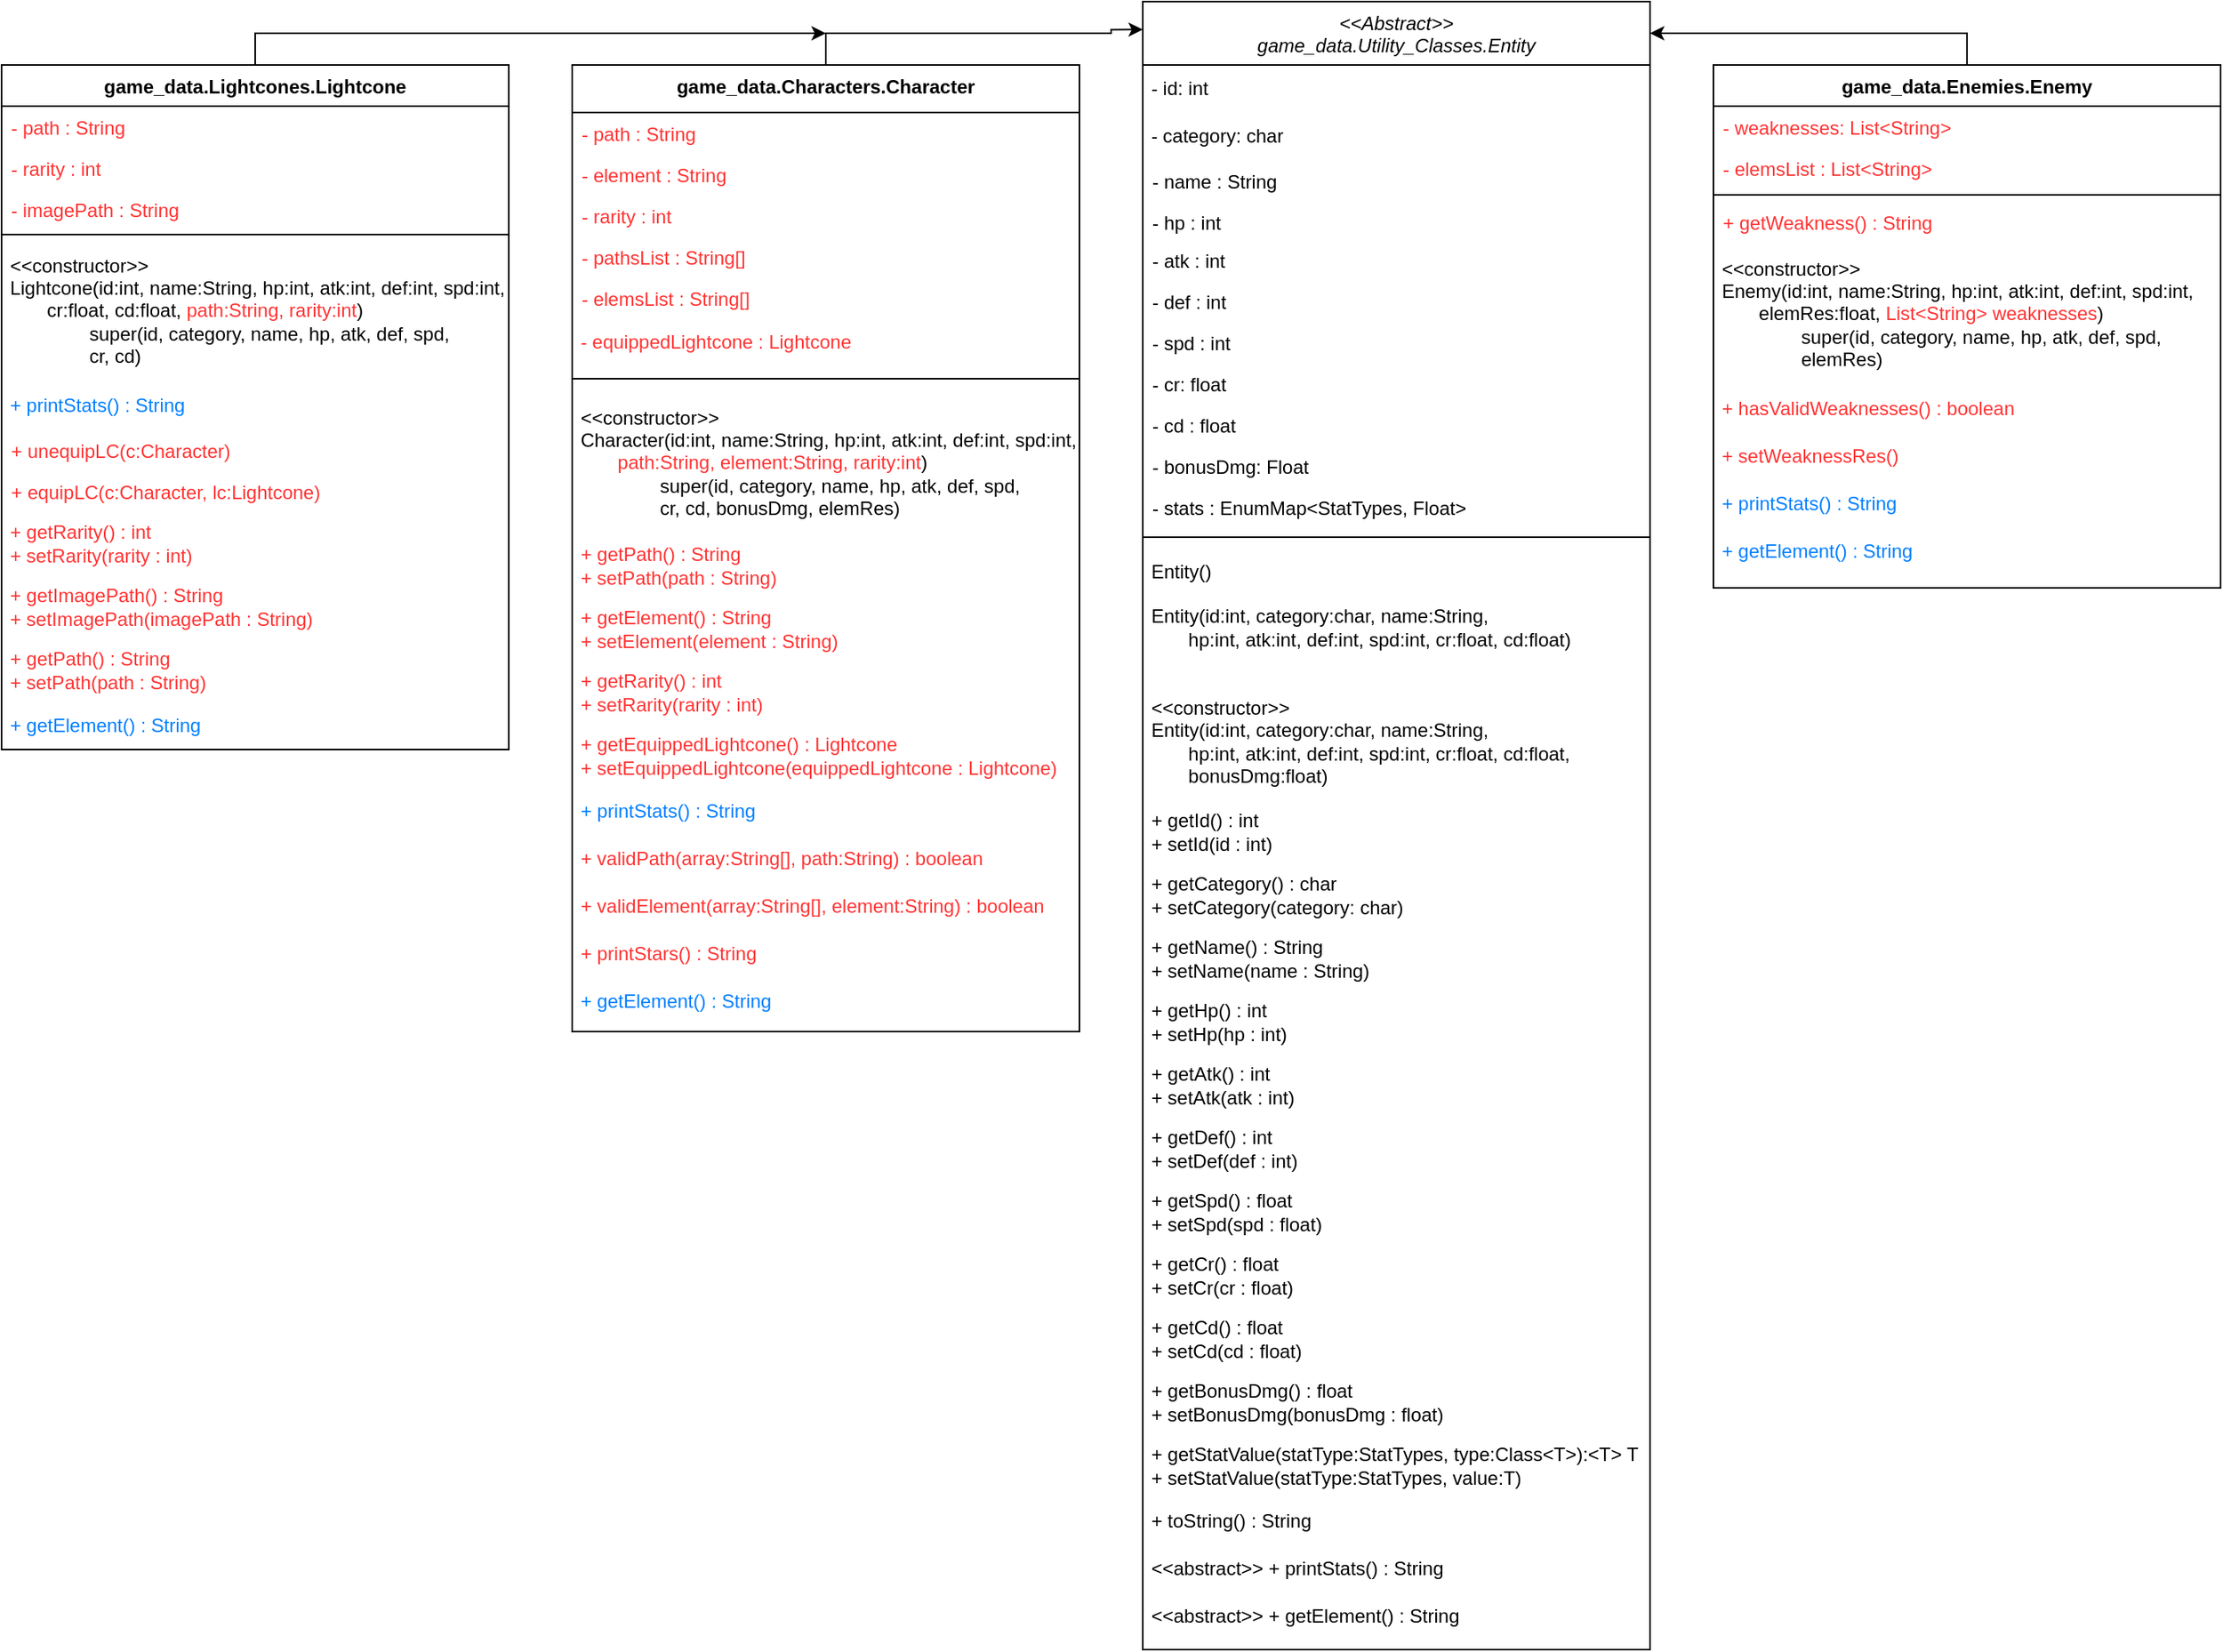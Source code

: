 <mxfile version="26.2.12">
  <diagram id="C5RBs43oDa-KdzZeNtuy" name="Page-1">
    <mxGraphModel dx="4577" dy="1458" grid="1" gridSize="10" guides="1" tooltips="1" connect="1" arrows="1" fold="1" page="1" pageScale="2" pageWidth="827" pageHeight="1169" math="0" shadow="0">
      <root>
        <mxCell id="WIyWlLk6GJQsqaUBKTNV-0" />
        <mxCell id="WIyWlLk6GJQsqaUBKTNV-1" parent="WIyWlLk6GJQsqaUBKTNV-0" />
        <mxCell id="zkfFHV4jXpPFQw0GAbJ--0" value="game_data.Characters.Character" style="swimlane;fontStyle=1;align=center;verticalAlign=top;childLayout=stackLayout;horizontal=1;startSize=30;horizontalStack=0;resizeParent=1;resizeLast=0;collapsible=1;marginBottom=0;rounded=0;shadow=0;strokeWidth=1;" parent="WIyWlLk6GJQsqaUBKTNV-1" vertex="1">
          <mxGeometry x="-400" y="60" width="320" height="610" as="geometry">
            <mxRectangle x="80" y="80" width="160" height="26" as="alternateBounds" />
          </mxGeometry>
        </mxCell>
        <mxCell id="zkfFHV4jXpPFQw0GAbJ--2" value="- path : String" style="text;align=left;verticalAlign=top;spacingLeft=4;spacingRight=4;overflow=hidden;rotatable=0;points=[[0,0.5],[1,0.5]];portConstraint=eastwest;rounded=0;shadow=0;html=0;fontColor=#FF3333;" parent="zkfFHV4jXpPFQw0GAbJ--0" vertex="1">
          <mxGeometry y="30" width="320" height="26" as="geometry" />
        </mxCell>
        <mxCell id="zkfFHV4jXpPFQw0GAbJ--3" value="- element : String" style="text;align=left;verticalAlign=top;spacingLeft=4;spacingRight=4;overflow=hidden;rotatable=0;points=[[0,0.5],[1,0.5]];portConstraint=eastwest;rounded=0;shadow=0;html=0;fontColor=#FF3333;" parent="zkfFHV4jXpPFQw0GAbJ--0" vertex="1">
          <mxGeometry y="56" width="320" height="26" as="geometry" />
        </mxCell>
        <mxCell id="rIrFQD8up49Q17pc6L1P-37" value="- rarity : int" style="text;align=left;verticalAlign=top;spacingLeft=4;spacingRight=4;overflow=hidden;rotatable=0;points=[[0,0.5],[1,0.5]];portConstraint=eastwest;rounded=0;shadow=0;html=0;fontColor=#FF3333;" parent="zkfFHV4jXpPFQw0GAbJ--0" vertex="1">
          <mxGeometry y="82" width="320" height="26" as="geometry" />
        </mxCell>
        <mxCell id="sSPfWGD0YcKaJ-HjcmAa-7" value="- pathsList : String[]" style="text;align=left;verticalAlign=top;spacingLeft=4;spacingRight=4;overflow=hidden;rotatable=0;points=[[0,0.5],[1,0.5]];portConstraint=eastwest;rounded=0;shadow=0;html=0;fontColor=#FF3333;" parent="zkfFHV4jXpPFQw0GAbJ--0" vertex="1">
          <mxGeometry y="108" width="320" height="26" as="geometry" />
        </mxCell>
        <mxCell id="sSPfWGD0YcKaJ-HjcmAa-8" value="- elemsList : String[]" style="text;align=left;verticalAlign=top;spacingLeft=4;spacingRight=4;overflow=hidden;rotatable=0;points=[[0,0.5],[1,0.5]];portConstraint=eastwest;rounded=0;shadow=0;html=0;fontColor=#FF3333;" parent="zkfFHV4jXpPFQw0GAbJ--0" vertex="1">
          <mxGeometry y="134" width="320" height="26" as="geometry" />
        </mxCell>
        <mxCell id="sSPfWGD0YcKaJ-HjcmAa-11" value="&amp;nbsp;- equippedLightcone : Lightcone" style="text;html=1;align=left;verticalAlign=middle;resizable=0;points=[];autosize=1;strokeColor=none;fillColor=none;fontColor=#FF3333;" parent="zkfFHV4jXpPFQw0GAbJ--0" vertex="1">
          <mxGeometry y="160" width="320" height="30" as="geometry" />
        </mxCell>
        <mxCell id="zkfFHV4jXpPFQw0GAbJ--4" value="" style="line;html=1;strokeWidth=1;align=left;verticalAlign=middle;spacingTop=-1;spacingLeft=3;spacingRight=3;rotatable=0;labelPosition=right;points=[];portConstraint=eastwest;" parent="zkfFHV4jXpPFQw0GAbJ--0" vertex="1">
          <mxGeometry y="190" width="320" height="16" as="geometry" />
        </mxCell>
        <mxCell id="sSPfWGD0YcKaJ-HjcmAa-6" value="&lt;div&gt;&lt;div style=&quot;--tw-scale-x: 1; --tw-scale-y: 1; --tw-pan-x: ; --tw-pan-y: ; --tw-pinch-zoom: ; --tw-scroll-snap-strictness: proximity; --tw-gradient-from-position: ; --tw-gradient-via-position: ; --tw-gradient-to-position: ; --tw-ordinal: ; --tw-slashed-zero: ; --tw-numeric-figure: ; --tw-numeric-spacing: ; --tw-numeric-fraction: ; --tw-ring-inset: ; --tw-ring-offset-width: 0px; --tw-ring-offset-color: light-dark(#fff, #000000); --tw-ring-color: rgb(59 130 246 / .5); --tw-ring-offset-shadow: 0 0 #0000; --tw-ring-shadow: 0 0 #0000; --tw-shadow: 0 0 #0000; --tw-shadow-colored: 0 0 #0000; --tw-blur: ; --tw-brightness: ; --tw-contrast: ; --tw-grayscale: ; --tw-hue-rotate: ; --tw-invert: ; --tw-saturate: ; --tw-sepia: ; --tw-drop-shadow: ; --tw-backdrop-blur: ; --tw-backdrop-brightness: ; --tw-backdrop-contrast: ; --tw-backdrop-grayscale: ; --tw-backdrop-hue-rotate: ; --tw-backdrop-invert: ; --tw-backdrop-opacity: ; --tw-backdrop-saturate: ; --tw-backdrop-sepia: ;&quot;&gt;&lt;span style=&quot;background-color: transparent; color: light-dark(rgb(0, 0, 0), rgb(255, 255, 255));&quot;&gt;&amp;nbsp;&amp;lt;&amp;lt;constructor&amp;gt;&amp;gt;&amp;nbsp;&lt;/span&gt;&lt;/div&gt;&lt;/div&gt;&lt;div&gt;&amp;nbsp;Character(id:int, name:String,&amp;nbsp;&lt;span style=&quot;background-color: transparent; color: light-dark(rgb(0, 0, 0), rgb(255, 255, 255));&quot;&gt;hp:int, atk:int,&amp;nbsp;&lt;/span&gt;&lt;span style=&quot;background-color: transparent; color: light-dark(rgb(0, 0, 0), rgb(255, 255, 255));&quot;&gt;def:int, spd:int,&lt;/span&gt;&lt;/div&gt;&lt;div&gt;&lt;span style=&quot;background-color: transparent;&quot;&gt;&lt;span style=&quot;color: light-dark(rgb(0, 0, 0), rgb(255, 255, 255)); white-space: pre;&quot;&gt;&#x9;&lt;/span&gt;&lt;font style=&quot;color: light-dark(rgb(255, 51, 51), rgb(255, 255, 255));&quot;&gt;path:String, element:String, rarity:int&lt;/font&gt;&lt;/span&gt;&lt;span style=&quot;background-color: transparent; color: light-dark(rgb(0, 0, 0), rgb(255, 255, 255));&quot;&gt;)&lt;/span&gt;&lt;/div&gt;&lt;div&gt;&lt;span style=&quot;background-color: transparent; color: light-dark(rgb(0, 0, 0), rgb(255, 255, 255));&quot;&gt;&lt;span style=&quot;white-space: pre;&quot;&gt;&#x9;&lt;/span&gt;&lt;span style=&quot;white-space: pre;&quot;&gt;&#x9;&lt;/span&gt;super(id, category, name, hp, atk, def, spd,&lt;br&gt;&lt;/span&gt;&lt;/div&gt;&lt;div&gt;&lt;span style=&quot;background-color: transparent; color: light-dark(rgb(0, 0, 0), rgb(255, 255, 255));&quot;&gt;&lt;span style=&quot;white-space: pre;&quot;&gt;&#x9;&lt;/span&gt;&lt;span style=&quot;white-space: pre;&quot;&gt;&#x9;&lt;/span&gt;cr, cd, bonusDmg, elemRes)&lt;br&gt;&lt;/span&gt;&lt;/div&gt;" style="text;html=1;align=left;verticalAlign=middle;resizable=0;points=[];autosize=1;strokeColor=none;fillColor=none;" parent="zkfFHV4jXpPFQw0GAbJ--0" vertex="1">
          <mxGeometry y="206" width="320" height="90" as="geometry" />
        </mxCell>
        <mxCell id="IKDEtiL__KocLzmM_LxS-23" value="&amp;nbsp;+ getPath() : String&lt;div&gt;&amp;nbsp;+ setPath(path : String)&amp;nbsp;&lt;/div&gt;" style="text;html=1;align=left;verticalAlign=middle;resizable=0;points=[];autosize=1;strokeColor=none;fillColor=none;fontColor=#FF3333;" parent="zkfFHV4jXpPFQw0GAbJ--0" vertex="1">
          <mxGeometry y="296" width="320" height="40" as="geometry" />
        </mxCell>
        <mxCell id="IKDEtiL__KocLzmM_LxS-3" value="&lt;div&gt;&amp;nbsp;+ getElement() : String&lt;/div&gt;&lt;div&gt;&amp;nbsp;+ setElement(element : String)&lt;/div&gt;" style="text;html=1;align=left;verticalAlign=middle;resizable=0;points=[];autosize=1;strokeColor=none;fillColor=none;fontColor=#FF3333;" parent="zkfFHV4jXpPFQw0GAbJ--0" vertex="1">
          <mxGeometry y="336" width="320" height="40" as="geometry" />
        </mxCell>
        <mxCell id="IKDEtiL__KocLzmM_LxS-4" value="&lt;div&gt;&amp;nbsp;+ getRarity() : int&lt;/div&gt;&lt;div style=&quot;&quot;&gt;&amp;nbsp;+ setRarity(rarity : int)&lt;/div&gt;" style="text;html=1;align=left;verticalAlign=middle;resizable=0;points=[];autosize=1;strokeColor=none;fillColor=none;fontColor=#FF3333;" parent="zkfFHV4jXpPFQw0GAbJ--0" vertex="1">
          <mxGeometry y="376" width="320" height="40" as="geometry" />
        </mxCell>
        <mxCell id="sSPfWGD0YcKaJ-HjcmAa-12" value="&amp;nbsp;+ getEquippedLightcone() : Lightcone&lt;div&gt;&amp;nbsp;+ setEquippedLightcone(equippedLightcone : Lightcone)&lt;/div&gt;" style="text;html=1;align=left;verticalAlign=middle;resizable=0;points=[];autosize=1;strokeColor=none;fillColor=none;fontColor=#FF3333;" parent="zkfFHV4jXpPFQw0GAbJ--0" vertex="1">
          <mxGeometry y="416" width="320" height="40" as="geometry" />
        </mxCell>
        <mxCell id="IKDEtiL__KocLzmM_LxS-50" value="&amp;nbsp;+ printStats() : String" style="text;html=1;align=left;verticalAlign=middle;resizable=0;points=[];autosize=1;strokeColor=none;fillColor=none;fontColor=#007FFF;" parent="zkfFHV4jXpPFQw0GAbJ--0" vertex="1">
          <mxGeometry y="456" width="320" height="30" as="geometry" />
        </mxCell>
        <mxCell id="sSPfWGD0YcKaJ-HjcmAa-9" value="&amp;nbsp;+ validPath(array:String[], path:String) : boolean" style="text;html=1;align=left;verticalAlign=middle;resizable=0;points=[];autosize=1;strokeColor=none;fillColor=none;fontColor=#FF3333;" parent="zkfFHV4jXpPFQw0GAbJ--0" vertex="1">
          <mxGeometry y="486" width="320" height="30" as="geometry" />
        </mxCell>
        <mxCell id="sSPfWGD0YcKaJ-HjcmAa-10" value="&amp;nbsp;+ validElement(array:String[], element:String) : boolean" style="text;html=1;align=left;verticalAlign=middle;resizable=0;points=[];autosize=1;strokeColor=none;fillColor=none;fontColor=#FF3333;" parent="zkfFHV4jXpPFQw0GAbJ--0" vertex="1">
          <mxGeometry y="516" width="320" height="30" as="geometry" />
        </mxCell>
        <mxCell id="pjqJLOwYywJV5xiG95e8-0" value="&lt;font style=&quot;color: light-dark(rgb(255, 51, 51), rgb(255, 255, 255));&quot;&gt;&amp;nbsp;+ printStars() : String&lt;/font&gt;" style="text;html=1;align=left;verticalAlign=middle;resizable=0;points=[];autosize=1;strokeColor=none;fillColor=none;fontColor=#007FFF;" parent="zkfFHV4jXpPFQw0GAbJ--0" vertex="1">
          <mxGeometry y="546" width="320" height="30" as="geometry" />
        </mxCell>
        <mxCell id="NEaHpkUglJdjbiUK2HC1-6" value="&amp;nbsp;+ getElement() : String" style="text;html=1;align=left;verticalAlign=middle;resizable=0;points=[];autosize=1;strokeColor=none;fillColor=none;fontColor=#007FFF;" vertex="1" parent="zkfFHV4jXpPFQw0GAbJ--0">
          <mxGeometry y="576" width="320" height="30" as="geometry" />
        </mxCell>
        <mxCell id="zkfFHV4jXpPFQw0GAbJ--17" value="&lt;&lt;Abstract&gt;&gt;&#xa;game_data.Utility_Classes.Entity" style="swimlane;fontStyle=2;align=center;verticalAlign=top;childLayout=stackLayout;horizontal=1;startSize=40;horizontalStack=0;resizeParent=1;resizeLast=0;collapsible=1;marginBottom=0;rounded=0;shadow=0;strokeWidth=1;fillColor=#FFFFFF;" parent="WIyWlLk6GJQsqaUBKTNV-1" vertex="1">
          <mxGeometry x="-40" y="20" width="320" height="1040" as="geometry">
            <mxRectangle x="-40" y="20" width="160" height="26" as="alternateBounds" />
          </mxGeometry>
        </mxCell>
        <mxCell id="r2yA_JhovFoHZwyBCx5l-0" value="&amp;nbsp;- id: int" style="text;html=1;align=left;verticalAlign=middle;resizable=0;points=[];autosize=1;strokeColor=none;fillColor=none;" parent="zkfFHV4jXpPFQw0GAbJ--17" vertex="1">
          <mxGeometry y="40" width="320" height="30" as="geometry" />
        </mxCell>
        <mxCell id="sSPfWGD0YcKaJ-HjcmAa-0" value="&amp;nbsp;- category: char" style="text;html=1;align=left;verticalAlign=middle;resizable=0;points=[];autosize=1;strokeColor=none;fillColor=none;" parent="zkfFHV4jXpPFQw0GAbJ--17" vertex="1">
          <mxGeometry y="70" width="320" height="30" as="geometry" />
        </mxCell>
        <mxCell id="zkfFHV4jXpPFQw0GAbJ--19" value="- name : String" style="text;align=left;verticalAlign=top;spacingLeft=4;spacingRight=4;overflow=hidden;rotatable=0;points=[[0,0.5],[1,0.5]];portConstraint=eastwest;rounded=0;shadow=0;html=0;" parent="zkfFHV4jXpPFQw0GAbJ--17" vertex="1">
          <mxGeometry y="100" width="320" height="26" as="geometry" />
        </mxCell>
        <mxCell id="rIrFQD8up49Q17pc6L1P-38" value="- hp : int" style="text;align=left;verticalAlign=top;spacingLeft=4;spacingRight=4;overflow=hidden;rotatable=0;points=[[0,0.5],[1,0.5]];portConstraint=eastwest;rounded=0;shadow=0;html=0;" parent="zkfFHV4jXpPFQw0GAbJ--17" vertex="1">
          <mxGeometry y="126" width="320" height="24" as="geometry" />
        </mxCell>
        <mxCell id="rIrFQD8up49Q17pc6L1P-39" value="- atk : int" style="text;align=left;verticalAlign=top;spacingLeft=4;spacingRight=4;overflow=hidden;rotatable=0;points=[[0,0.5],[1,0.5]];portConstraint=eastwest;rounded=0;shadow=0;html=0;" parent="zkfFHV4jXpPFQw0GAbJ--17" vertex="1">
          <mxGeometry y="150" width="320" height="26" as="geometry" />
        </mxCell>
        <mxCell id="rIrFQD8up49Q17pc6L1P-40" value="- def : int" style="text;align=left;verticalAlign=top;spacingLeft=4;spacingRight=4;overflow=hidden;rotatable=0;points=[[0,0.5],[1,0.5]];portConstraint=eastwest;rounded=0;shadow=0;html=0;" parent="zkfFHV4jXpPFQw0GAbJ--17" vertex="1">
          <mxGeometry y="176" width="320" height="26" as="geometry" />
        </mxCell>
        <mxCell id="rIrFQD8up49Q17pc6L1P-41" value="- spd : int" style="text;align=left;verticalAlign=top;spacingLeft=4;spacingRight=4;overflow=hidden;rotatable=0;points=[[0,0.5],[1,0.5]];portConstraint=eastwest;rounded=0;shadow=0;html=0;" parent="zkfFHV4jXpPFQw0GAbJ--17" vertex="1">
          <mxGeometry y="202" width="320" height="26" as="geometry" />
        </mxCell>
        <mxCell id="rIrFQD8up49Q17pc6L1P-42" value="- cr: float" style="text;align=left;verticalAlign=top;spacingLeft=4;spacingRight=4;overflow=hidden;rotatable=0;points=[[0,0.5],[1,0.5]];portConstraint=eastwest;rounded=0;shadow=0;html=0;" parent="zkfFHV4jXpPFQw0GAbJ--17" vertex="1">
          <mxGeometry y="228" width="320" height="26" as="geometry" />
        </mxCell>
        <mxCell id="rIrFQD8up49Q17pc6L1P-43" value="- cd : float" style="text;align=left;verticalAlign=top;spacingLeft=4;spacingRight=4;overflow=hidden;rotatable=0;points=[[0,0.5],[1,0.5]];portConstraint=eastwest;rounded=0;shadow=0;html=0;" parent="zkfFHV4jXpPFQw0GAbJ--17" vertex="1">
          <mxGeometry y="254" width="320" height="26" as="geometry" />
        </mxCell>
        <mxCell id="rIrFQD8up49Q17pc6L1P-45" value="- bonusDmg: Float" style="text;align=left;verticalAlign=top;spacingLeft=4;spacingRight=4;overflow=hidden;rotatable=0;points=[[0,0.5],[1,0.5]];portConstraint=eastwest;rounded=0;shadow=0;html=0;" parent="zkfFHV4jXpPFQw0GAbJ--17" vertex="1">
          <mxGeometry y="280" width="320" height="26" as="geometry" />
        </mxCell>
        <mxCell id="sSPfWGD0YcKaJ-HjcmAa-32" value="- stats : EnumMap&lt;StatTypes, Float&gt;" style="text;align=left;verticalAlign=top;spacingLeft=4;spacingRight=4;overflow=hidden;rotatable=0;points=[[0,0.5],[1,0.5]];portConstraint=eastwest;rounded=0;shadow=0;html=0;" parent="zkfFHV4jXpPFQw0GAbJ--17" vertex="1">
          <mxGeometry y="306" width="320" height="26" as="geometry" />
        </mxCell>
        <mxCell id="zkfFHV4jXpPFQw0GAbJ--23" value="" style="line;html=1;strokeWidth=1;align=left;verticalAlign=middle;spacingTop=-1;spacingLeft=3;spacingRight=3;rotatable=0;labelPosition=right;points=[];portConstraint=eastwest;" parent="zkfFHV4jXpPFQw0GAbJ--17" vertex="1">
          <mxGeometry y="332" width="320" height="12" as="geometry" />
        </mxCell>
        <mxCell id="IKDEtiL__KocLzmM_LxS-52" value="&lt;div&gt;&lt;div style=&quot;--tw-scale-x: 1; --tw-scale-y: 1; --tw-pan-x: ; --tw-pan-y: ; --tw-pinch-zoom: ; --tw-scroll-snap-strictness: proximity; --tw-gradient-from-position: ; --tw-gradient-via-position: ; --tw-gradient-to-position: ; --tw-ordinal: ; --tw-slashed-zero: ; --tw-numeric-figure: ; --tw-numeric-spacing: ; --tw-numeric-fraction: ; --tw-ring-inset: ; --tw-ring-offset-width: 0px; --tw-ring-offset-color: light-dark(#fff, #000000); --tw-ring-color: rgb(59 130 246 / .5); --tw-ring-offset-shadow: 0 0 #0000; --tw-ring-shadow: 0 0 #0000; --tw-shadow: 0 0 #0000; --tw-shadow-colored: 0 0 #0000; --tw-blur: ; --tw-brightness: ; --tw-contrast: ; --tw-grayscale: ; --tw-hue-rotate: ; --tw-invert: ; --tw-saturate: ; --tw-sepia: ; --tw-drop-shadow: ; --tw-backdrop-blur: ; --tw-backdrop-brightness: ; --tw-backdrop-contrast: ; --tw-backdrop-grayscale: ; --tw-backdrop-hue-rotate: ; --tw-backdrop-invert: ; --tw-backdrop-opacity: ; --tw-backdrop-saturate: ; --tw-backdrop-sepia: ;&quot;&gt;&amp;nbsp;Entity()&lt;/div&gt;&lt;div style=&quot;--tw-scale-x: 1; --tw-scale-y: 1; --tw-pan-x: ; --tw-pan-y: ; --tw-pinch-zoom: ; --tw-scroll-snap-strictness: proximity; --tw-gradient-from-position: ; --tw-gradient-via-position: ; --tw-gradient-to-position: ; --tw-ordinal: ; --tw-slashed-zero: ; --tw-numeric-figure: ; --tw-numeric-spacing: ; --tw-numeric-fraction: ; --tw-ring-inset: ; --tw-ring-offset-width: 0px; --tw-ring-offset-color: light-dark(#fff, #000000); --tw-ring-color: rgb(59 130 246 / .5); --tw-ring-offset-shadow: 0 0 #0000; --tw-ring-shadow: 0 0 #0000; --tw-shadow: 0 0 #0000; --tw-shadow-colored: 0 0 #0000; --tw-blur: ; --tw-brightness: ; --tw-contrast: ; --tw-grayscale: ; --tw-hue-rotate: ; --tw-invert: ; --tw-saturate: ; --tw-sepia: ; --tw-drop-shadow: ; --tw-backdrop-blur: ; --tw-backdrop-brightness: ; --tw-backdrop-contrast: ; --tw-backdrop-grayscale: ; --tw-backdrop-hue-rotate: ; --tw-backdrop-invert: ; --tw-backdrop-opacity: ; --tw-backdrop-saturate: ; --tw-backdrop-sepia: ;&quot;&gt;&lt;br&gt;&lt;/div&gt;&lt;div style=&quot;--tw-scale-x: 1; --tw-scale-y: 1; --tw-pan-x: ; --tw-pan-y: ; --tw-pinch-zoom: ; --tw-scroll-snap-strictness: proximity; --tw-gradient-from-position: ; --tw-gradient-via-position: ; --tw-gradient-to-position: ; --tw-ordinal: ; --tw-slashed-zero: ; --tw-numeric-figure: ; --tw-numeric-spacing: ; --tw-numeric-fraction: ; --tw-ring-inset: ; --tw-ring-offset-width: 0px; --tw-ring-offset-color: light-dark(#fff, #000000); --tw-ring-color: rgb(59 130 246 / .5); --tw-ring-offset-shadow: 0 0 #0000; --tw-ring-shadow: 0 0 #0000; --tw-shadow: 0 0 #0000; --tw-shadow-colored: 0 0 #0000; --tw-blur: ; --tw-brightness: ; --tw-contrast: ; --tw-grayscale: ; --tw-hue-rotate: ; --tw-invert: ; --tw-saturate: ; --tw-sepia: ; --tw-drop-shadow: ; --tw-backdrop-blur: ; --tw-backdrop-brightness: ; --tw-backdrop-contrast: ; --tw-backdrop-grayscale: ; --tw-backdrop-hue-rotate: ; --tw-backdrop-invert: ; --tw-backdrop-opacity: ; --tw-backdrop-saturate: ; --tw-backdrop-sepia: ;&quot;&gt;&amp;nbsp;Entity(id:int, category:char, name:String,&lt;/div&gt;&lt;div style=&quot;--tw-scale-x: 1; --tw-scale-y: 1; --tw-pan-x: ; --tw-pan-y: ; --tw-pinch-zoom: ; --tw-scroll-snap-strictness: proximity; --tw-gradient-from-position: ; --tw-gradient-via-position: ; --tw-gradient-to-position: ; --tw-ordinal: ; --tw-slashed-zero: ; --tw-numeric-figure: ; --tw-numeric-spacing: ; --tw-numeric-fraction: ; --tw-ring-inset: ; --tw-ring-offset-width: 0px; --tw-ring-offset-color: light-dark(#fff, #000000); --tw-ring-color: rgb(59 130 246 / .5); --tw-ring-offset-shadow: 0 0 #0000; --tw-ring-shadow: 0 0 #0000; --tw-shadow: 0 0 #0000; --tw-shadow-colored: 0 0 #0000; --tw-blur: ; --tw-brightness: ; --tw-contrast: ; --tw-grayscale: ; --tw-hue-rotate: ; --tw-invert: ; --tw-saturate: ; --tw-sepia: ; --tw-drop-shadow: ; --tw-backdrop-blur: ; --tw-backdrop-brightness: ; --tw-backdrop-contrast: ; --tw-backdrop-grayscale: ; --tw-backdrop-hue-rotate: ; --tw-backdrop-invert: ; --tw-backdrop-opacity: ; --tw-backdrop-saturate: ; --tw-backdrop-sepia: ;&quot;&gt;&lt;span style=&quot;background-color: transparent; color: light-dark(rgb(0, 0, 0), rgb(255, 255, 255)); --tw-scale-x: 1; --tw-scale-y: 1; --tw-pan-x: ; --tw-pan-y: ; --tw-pinch-zoom: ; --tw-scroll-snap-strictness: proximity; --tw-gradient-from-position: ; --tw-gradient-via-position: ; --tw-gradient-to-position: ; --tw-ordinal: ; --tw-slashed-zero: ; --tw-numeric-figure: ; --tw-numeric-spacing: ; --tw-numeric-fraction: ; --tw-ring-inset: ; --tw-ring-offset-width: 0px; --tw-ring-offset-color: light-dark(#fff, #000000); --tw-ring-color: rgb(59 130 246 / .5); --tw-ring-offset-shadow: 0 0 #0000; --tw-ring-shadow: 0 0 #0000; --tw-shadow: 0 0 #0000; --tw-shadow-colored: 0 0 #0000; --tw-blur: ; --tw-brightness: ; --tw-contrast: ; --tw-grayscale: ; --tw-hue-rotate: ; --tw-invert: ; --tw-saturate: ; --tw-sepia: ; --tw-drop-shadow: ; --tw-backdrop-blur: ; --tw-backdrop-brightness: ; --tw-backdrop-contrast: ; --tw-backdrop-grayscale: ; --tw-backdrop-hue-rotate: ; --tw-backdrop-invert: ; --tw-backdrop-opacity: ; --tw-backdrop-saturate: ; --tw-backdrop-sepia: ;&quot;&gt;&lt;span style=&quot;white-space: pre;&quot;&gt;&#x9;&lt;/span&gt;hp:int, atk:int,&amp;nbsp;&lt;/span&gt;&lt;span style=&quot;background-color: transparent; color: light-dark(rgb(0, 0, 0), rgb(255, 255, 255)); --tw-scale-x: 1; --tw-scale-y: 1; --tw-pan-x: ; --tw-pan-y: ; --tw-pinch-zoom: ; --tw-scroll-snap-strictness: proximity; --tw-gradient-from-position: ; --tw-gradient-via-position: ; --tw-gradient-to-position: ; --tw-ordinal: ; --tw-slashed-zero: ; --tw-numeric-figure: ; --tw-numeric-spacing: ; --tw-numeric-fraction: ; --tw-ring-inset: ; --tw-ring-offset-width: 0px; --tw-ring-offset-color: light-dark(#fff, #000000); --tw-ring-color: rgb(59 130 246 / .5); --tw-ring-offset-shadow: 0 0 #0000; --tw-ring-shadow: 0 0 #0000; --tw-shadow: 0 0 #0000; --tw-shadow-colored: 0 0 #0000; --tw-blur: ; --tw-brightness: ; --tw-contrast: ; --tw-grayscale: ; --tw-hue-rotate: ; --tw-invert: ; --tw-saturate: ; --tw-sepia: ; --tw-drop-shadow: ; --tw-backdrop-blur: ; --tw-backdrop-brightness: ; --tw-backdrop-contrast: ; --tw-backdrop-grayscale: ; --tw-backdrop-hue-rotate: ; --tw-backdrop-invert: ; --tw-backdrop-opacity: ; --tw-backdrop-saturate: ; --tw-backdrop-sepia: ;&quot;&gt;def:int, spd:int, cr:float, cd:float&lt;/span&gt;&lt;span style=&quot;background-color: transparent; color: light-dark(rgb(0, 0, 0), rgb(255, 255, 255));&quot;&gt;)&lt;/span&gt;&lt;/div&gt;&lt;div style=&quot;--tw-scale-x: 1; --tw-scale-y: 1; --tw-pan-x: ; --tw-pan-y: ; --tw-pinch-zoom: ; --tw-scroll-snap-strictness: proximity; --tw-gradient-from-position: ; --tw-gradient-via-position: ; --tw-gradient-to-position: ; --tw-ordinal: ; --tw-slashed-zero: ; --tw-numeric-figure: ; --tw-numeric-spacing: ; --tw-numeric-fraction: ; --tw-ring-inset: ; --tw-ring-offset-width: 0px; --tw-ring-offset-color: light-dark(#fff, #000000); --tw-ring-color: rgb(59 130 246 / .5); --tw-ring-offset-shadow: 0 0 #0000; --tw-ring-shadow: 0 0 #0000; --tw-shadow: 0 0 #0000; --tw-shadow-colored: 0 0 #0000; --tw-blur: ; --tw-brightness: ; --tw-contrast: ; --tw-grayscale: ; --tw-hue-rotate: ; --tw-invert: ; --tw-saturate: ; --tw-sepia: ; --tw-drop-shadow: ; --tw-backdrop-blur: ; --tw-backdrop-brightness: ; --tw-backdrop-contrast: ; --tw-backdrop-grayscale: ; --tw-backdrop-hue-rotate: ; --tw-backdrop-invert: ; --tw-backdrop-opacity: ; --tw-backdrop-saturate: ; --tw-backdrop-sepia: ;&quot;&gt;&lt;br&gt;&lt;/div&gt;&lt;div style=&quot;--tw-scale-x: 1; --tw-scale-y: 1; --tw-pan-x: ; --tw-pan-y: ; --tw-pinch-zoom: ; --tw-scroll-snap-strictness: proximity; --tw-gradient-from-position: ; --tw-gradient-via-position: ; --tw-gradient-to-position: ; --tw-ordinal: ; --tw-slashed-zero: ; --tw-numeric-figure: ; --tw-numeric-spacing: ; --tw-numeric-fraction: ; --tw-ring-inset: ; --tw-ring-offset-width: 0px; --tw-ring-offset-color: light-dark(#fff, #000000); --tw-ring-color: rgb(59 130 246 / .5); --tw-ring-offset-shadow: 0 0 #0000; --tw-ring-shadow: 0 0 #0000; --tw-shadow: 0 0 #0000; --tw-shadow-colored: 0 0 #0000; --tw-blur: ; --tw-brightness: ; --tw-contrast: ; --tw-grayscale: ; --tw-hue-rotate: ; --tw-invert: ; --tw-saturate: ; --tw-sepia: ; --tw-drop-shadow: ; --tw-backdrop-blur: ; --tw-backdrop-brightness: ; --tw-backdrop-contrast: ; --tw-backdrop-grayscale: ; --tw-backdrop-hue-rotate: ; --tw-backdrop-invert: ; --tw-backdrop-opacity: ; --tw-backdrop-saturate: ; --tw-backdrop-sepia: ;&quot;&gt;&lt;br&gt;&lt;/div&gt;&lt;/div&gt;&lt;div style=&quot;--tw-scale-x: 1; --tw-scale-y: 1; --tw-pan-x: ; --tw-pan-y: ; --tw-pinch-zoom: ; --tw-scroll-snap-strictness: proximity; --tw-gradient-from-position: ; --tw-gradient-via-position: ; --tw-gradient-to-position: ; --tw-ordinal: ; --tw-slashed-zero: ; --tw-numeric-figure: ; --tw-numeric-spacing: ; --tw-numeric-fraction: ; --tw-ring-inset: ; --tw-ring-offset-width: 0px; --tw-ring-offset-color: light-dark(#fff, #000000); --tw-ring-color: rgb(59 130 246 / .5); --tw-ring-offset-shadow: 0 0 #0000; --tw-ring-shadow: 0 0 #0000; --tw-shadow: 0 0 #0000; --tw-shadow-colored: 0 0 #0000; --tw-blur: ; --tw-brightness: ; --tw-contrast: ; --tw-grayscale: ; --tw-hue-rotate: ; --tw-invert: ; --tw-saturate: ; --tw-sepia: ; --tw-drop-shadow: ; --tw-backdrop-blur: ; --tw-backdrop-brightness: ; --tw-backdrop-contrast: ; --tw-backdrop-grayscale: ; --tw-backdrop-hue-rotate: ; --tw-backdrop-invert: ; --tw-backdrop-opacity: ; --tw-backdrop-saturate: ; --tw-backdrop-sepia: ;&quot;&gt;&lt;span style=&quot;--tw-scale-x: 1; --tw-scale-y: 1; --tw-pan-x: ; --tw-pan-y: ; --tw-pinch-zoom: ; --tw-scroll-snap-strictness: proximity; --tw-gradient-from-position: ; --tw-gradient-via-position: ; --tw-gradient-to-position: ; --tw-ordinal: ; --tw-slashed-zero: ; --tw-numeric-figure: ; --tw-numeric-spacing: ; --tw-numeric-fraction: ; --tw-ring-inset: ; --tw-ring-offset-width: 0px; --tw-ring-offset-color: light-dark(#fff, #000000); --tw-ring-color: rgb(59 130 246 / .5); --tw-ring-offset-shadow: 0 0 #0000; --tw-ring-shadow: 0 0 #0000; --tw-shadow: 0 0 #0000; --tw-shadow-colored: 0 0 #0000; --tw-blur: ; --tw-brightness: ; --tw-contrast: ; --tw-grayscale: ; --tw-hue-rotate: ; --tw-invert: ; --tw-saturate: ; --tw-sepia: ; --tw-drop-shadow: ; --tw-backdrop-blur: ; --tw-backdrop-brightness: ; --tw-backdrop-contrast: ; --tw-backdrop-grayscale: ; --tw-backdrop-hue-rotate: ; --tw-backdrop-invert: ; --tw-backdrop-opacity: ; --tw-backdrop-saturate: ; --tw-backdrop-sepia: ; background-color: transparent; color: light-dark(rgb(0, 0, 0), rgb(255, 255, 255));&quot;&gt;&lt;div&gt;&amp;nbsp;&amp;lt;&amp;lt;constructor&amp;gt;&amp;gt;&amp;nbsp;&lt;/div&gt;&lt;/span&gt;&lt;/div&gt;&lt;div&gt;&lt;span style=&quot;background-color: transparent; color: light-dark(rgb(0, 0, 0), rgb(255, 255, 255));&quot;&gt;&amp;nbsp;Entity(id:int, category:char, name:String,&lt;/span&gt;&lt;/div&gt;&lt;div style=&quot;--tw-scale-x: 1; --tw-scale-y: 1; --tw-pan-x: ; --tw-pan-y: ; --tw-pinch-zoom: ; --tw-scroll-snap-strictness: proximity; --tw-gradient-from-position: ; --tw-gradient-via-position: ; --tw-gradient-to-position: ; --tw-ordinal: ; --tw-slashed-zero: ; --tw-numeric-figure: ; --tw-numeric-spacing: ; --tw-numeric-fraction: ; --tw-ring-inset: ; --tw-ring-offset-width: 0px; --tw-ring-offset-color: light-dark(#fff, #000000); --tw-ring-color: rgb(59 130 246 / .5); --tw-ring-offset-shadow: 0 0 #0000; --tw-ring-shadow: 0 0 #0000; --tw-shadow: 0 0 #0000; --tw-shadow-colored: 0 0 #0000; --tw-blur: ; --tw-brightness: ; --tw-contrast: ; --tw-grayscale: ; --tw-hue-rotate: ; --tw-invert: ; --tw-saturate: ; --tw-sepia: ; --tw-drop-shadow: ; --tw-backdrop-blur: ; --tw-backdrop-brightness: ; --tw-backdrop-contrast: ; --tw-backdrop-grayscale: ; --tw-backdrop-hue-rotate: ; --tw-backdrop-invert: ; --tw-backdrop-opacity: ; --tw-backdrop-saturate: ; --tw-backdrop-sepia: ;&quot;&gt;&lt;span style=&quot;--tw-scale-x: 1; --tw-scale-y: 1; --tw-pan-x: ; --tw-pan-y: ; --tw-pinch-zoom: ; --tw-scroll-snap-strictness: proximity; --tw-gradient-from-position: ; --tw-gradient-via-position: ; --tw-gradient-to-position: ; --tw-ordinal: ; --tw-slashed-zero: ; --tw-numeric-figure: ; --tw-numeric-spacing: ; --tw-numeric-fraction: ; --tw-ring-inset: ; --tw-ring-offset-width: 0px; --tw-ring-offset-color: light-dark(#fff, #000000); --tw-ring-color: rgb(59 130 246 / .5); --tw-ring-offset-shadow: 0 0 #0000; --tw-ring-shadow: 0 0 #0000; --tw-shadow: 0 0 #0000; --tw-shadow-colored: 0 0 #0000; --tw-blur: ; --tw-brightness: ; --tw-contrast: ; --tw-grayscale: ; --tw-hue-rotate: ; --tw-invert: ; --tw-saturate: ; --tw-sepia: ; --tw-drop-shadow: ; --tw-backdrop-blur: ; --tw-backdrop-brightness: ; --tw-backdrop-contrast: ; --tw-backdrop-grayscale: ; --tw-backdrop-hue-rotate: ; --tw-backdrop-invert: ; --tw-backdrop-opacity: ; --tw-backdrop-saturate: ; --tw-backdrop-sepia: ; background-color: transparent; color: light-dark(rgb(0, 0, 0), rgb(255, 255, 255));&quot;&gt;&lt;span style=&quot;--tw-scale-x: 1; --tw-scale-y: 1; --tw-pan-x: ; --tw-pan-y: ; --tw-pinch-zoom: ; --tw-scroll-snap-strictness: proximity; --tw-gradient-from-position: ; --tw-gradient-via-position: ; --tw-gradient-to-position: ; --tw-ordinal: ; --tw-slashed-zero: ; --tw-numeric-figure: ; --tw-numeric-spacing: ; --tw-numeric-fraction: ; --tw-ring-inset: ; --tw-ring-offset-width: 0px; --tw-ring-offset-color: light-dark(#fff, #000000); --tw-ring-color: rgb(59 130 246 / .5); --tw-ring-offset-shadow: 0 0 #0000; --tw-ring-shadow: 0 0 #0000; --tw-shadow: 0 0 #0000; --tw-shadow-colored: 0 0 #0000; --tw-blur: ; --tw-brightness: ; --tw-contrast: ; --tw-grayscale: ; --tw-hue-rotate: ; --tw-invert: ; --tw-saturate: ; --tw-sepia: ; --tw-drop-shadow: ; --tw-backdrop-blur: ; --tw-backdrop-brightness: ; --tw-backdrop-contrast: ; --tw-backdrop-grayscale: ; --tw-backdrop-hue-rotate: ; --tw-backdrop-invert: ; --tw-backdrop-opacity: ; --tw-backdrop-saturate: ; --tw-backdrop-sepia: ; white-space-collapse: preserve;&quot;&gt;&#x9;&lt;/span&gt;hp:int, atk:int,&amp;nbsp;&lt;/span&gt;&lt;span style=&quot;--tw-scale-x: 1; --tw-scale-y: 1; --tw-pan-x: ; --tw-pan-y: ; --tw-pinch-zoom: ; --tw-scroll-snap-strictness: proximity; --tw-gradient-from-position: ; --tw-gradient-via-position: ; --tw-gradient-to-position: ; --tw-ordinal: ; --tw-slashed-zero: ; --tw-numeric-figure: ; --tw-numeric-spacing: ; --tw-numeric-fraction: ; --tw-ring-inset: ; --tw-ring-offset-width: 0px; --tw-ring-offset-color: light-dark(#fff, #000000); --tw-ring-color: rgb(59 130 246 / .5); --tw-ring-offset-shadow: 0 0 #0000; --tw-ring-shadow: 0 0 #0000; --tw-shadow: 0 0 #0000; --tw-shadow-colored: 0 0 #0000; --tw-blur: ; --tw-brightness: ; --tw-contrast: ; --tw-grayscale: ; --tw-hue-rotate: ; --tw-invert: ; --tw-saturate: ; --tw-sepia: ; --tw-drop-shadow: ; --tw-backdrop-blur: ; --tw-backdrop-brightness: ; --tw-backdrop-contrast: ; --tw-backdrop-grayscale: ; --tw-backdrop-hue-rotate: ; --tw-backdrop-invert: ; --tw-backdrop-opacity: ; --tw-backdrop-saturate: ; --tw-backdrop-sepia: ; background-color: transparent; color: light-dark(rgb(0, 0, 0), rgb(255, 255, 255));&quot;&gt;def:int, spd:int, cr:float, cd:float,&amp;nbsp;&lt;/span&gt;&lt;/div&gt;&lt;div style=&quot;--tw-scale-x: 1; --tw-scale-y: 1; --tw-pan-x: ; --tw-pan-y: ; --tw-pinch-zoom: ; --tw-scroll-snap-strictness: proximity; --tw-gradient-from-position: ; --tw-gradient-via-position: ; --tw-gradient-to-position: ; --tw-ordinal: ; --tw-slashed-zero: ; --tw-numeric-figure: ; --tw-numeric-spacing: ; --tw-numeric-fraction: ; --tw-ring-inset: ; --tw-ring-offset-width: 0px; --tw-ring-offset-color: light-dark(#fff, #000000); --tw-ring-color: rgb(59 130 246 / .5); --tw-ring-offset-shadow: 0 0 #0000; --tw-ring-shadow: 0 0 #0000; --tw-shadow: 0 0 #0000; --tw-shadow-colored: 0 0 #0000; --tw-blur: ; --tw-brightness: ; --tw-contrast: ; --tw-grayscale: ; --tw-hue-rotate: ; --tw-invert: ; --tw-saturate: ; --tw-sepia: ; --tw-drop-shadow: ; --tw-backdrop-blur: ; --tw-backdrop-brightness: ; --tw-backdrop-contrast: ; --tw-backdrop-grayscale: ; --tw-backdrop-hue-rotate: ; --tw-backdrop-invert: ; --tw-backdrop-opacity: ; --tw-backdrop-saturate: ; --tw-backdrop-sepia: ;&quot;&gt;&lt;span style=&quot;--tw-scale-x: 1; --tw-scale-y: 1; --tw-pan-x: ; --tw-pan-y: ; --tw-pinch-zoom: ; --tw-scroll-snap-strictness: proximity; --tw-gradient-from-position: ; --tw-gradient-via-position: ; --tw-gradient-to-position: ; --tw-ordinal: ; --tw-slashed-zero: ; --tw-numeric-figure: ; --tw-numeric-spacing: ; --tw-numeric-fraction: ; --tw-ring-inset: ; --tw-ring-offset-width: 0px; --tw-ring-offset-color: light-dark(#fff, #000000); --tw-ring-color: rgb(59 130 246 / .5); --tw-ring-offset-shadow: 0 0 #0000; --tw-ring-shadow: 0 0 #0000; --tw-shadow: 0 0 #0000; --tw-shadow-colored: 0 0 #0000; --tw-blur: ; --tw-brightness: ; --tw-contrast: ; --tw-grayscale: ; --tw-hue-rotate: ; --tw-invert: ; --tw-saturate: ; --tw-sepia: ; --tw-drop-shadow: ; --tw-backdrop-blur: ; --tw-backdrop-brightness: ; --tw-backdrop-contrast: ; --tw-backdrop-grayscale: ; --tw-backdrop-hue-rotate: ; --tw-backdrop-invert: ; --tw-backdrop-opacity: ; --tw-backdrop-saturate: ; --tw-backdrop-sepia: ; background-color: transparent; color: light-dark(rgb(0, 0, 0), rgb(255, 255, 255));&quot;&gt;&lt;span style=&quot;--tw-scale-x: 1; --tw-scale-y: 1; --tw-pan-x: ; --tw-pan-y: ; --tw-pinch-zoom: ; --tw-scroll-snap-strictness: proximity; --tw-gradient-from-position: ; --tw-gradient-via-position: ; --tw-gradient-to-position: ; --tw-ordinal: ; --tw-slashed-zero: ; --tw-numeric-figure: ; --tw-numeric-spacing: ; --tw-numeric-fraction: ; --tw-ring-inset: ; --tw-ring-offset-width: 0px; --tw-ring-offset-color: light-dark(#fff, #000000); --tw-ring-color: rgb(59 130 246 / .5); --tw-ring-offset-shadow: 0 0 #0000; --tw-ring-shadow: 0 0 #0000; --tw-shadow: 0 0 #0000; --tw-shadow-colored: 0 0 #0000; --tw-blur: ; --tw-brightness: ; --tw-contrast: ; --tw-grayscale: ; --tw-hue-rotate: ; --tw-invert: ; --tw-saturate: ; --tw-sepia: ; --tw-drop-shadow: ; --tw-backdrop-blur: ; --tw-backdrop-brightness: ; --tw-backdrop-contrast: ; --tw-backdrop-grayscale: ; --tw-backdrop-hue-rotate: ; --tw-backdrop-invert: ; --tw-backdrop-opacity: ; --tw-backdrop-saturate: ; --tw-backdrop-sepia: ; white-space-collapse: preserve;&quot;&gt;&#x9;&lt;/span&gt;bonusDmg:float)&lt;/span&gt;&lt;/div&gt;" style="text;html=1;align=left;verticalAlign=middle;resizable=0;points=[];autosize=1;strokeColor=none;fillColor=none;" parent="zkfFHV4jXpPFQw0GAbJ--17" vertex="1">
          <mxGeometry y="344" width="320" height="160" as="geometry" />
        </mxCell>
        <mxCell id="r2yA_JhovFoHZwyBCx5l-2" value="&amp;nbsp;+ getId() : int&lt;div&gt;&amp;nbsp;+ setId(id : int)&lt;/div&gt;" style="text;html=1;align=left;verticalAlign=middle;resizable=0;points=[];autosize=1;strokeColor=none;fillColor=none;" parent="zkfFHV4jXpPFQw0GAbJ--17" vertex="1">
          <mxGeometry y="504" width="320" height="40" as="geometry" />
        </mxCell>
        <mxCell id="IKDEtiL__KocLzmM_LxS-41" value="&amp;nbsp;+ getCategory() : char&lt;div&gt;&amp;nbsp;+ setCategory(category: char)&lt;/div&gt;" style="text;html=1;align=left;verticalAlign=middle;resizable=0;points=[];autosize=1;strokeColor=none;fillColor=none;" parent="zkfFHV4jXpPFQw0GAbJ--17" vertex="1">
          <mxGeometry y="544" width="320" height="40" as="geometry" />
        </mxCell>
        <mxCell id="IKDEtiL__KocLzmM_LxS-2" value="&amp;nbsp;+ getName() : String&lt;div&gt;&lt;div&gt;&amp;nbsp;+ setName(name : String)&lt;/div&gt;&lt;/div&gt;" style="text;html=1;align=left;verticalAlign=middle;resizable=0;points=[];autosize=1;strokeColor=none;fillColor=none;" parent="zkfFHV4jXpPFQw0GAbJ--17" vertex="1">
          <mxGeometry y="584" width="320" height="40" as="geometry" />
        </mxCell>
        <mxCell id="IKDEtiL__KocLzmM_LxS-5" value="&lt;div&gt;&amp;nbsp;+ getHp() : int&lt;/div&gt;&lt;div&gt;&amp;nbsp;+ setHp(hp : int)&lt;/div&gt;" style="text;html=1;align=left;verticalAlign=middle;resizable=0;points=[];autosize=1;strokeColor=none;fillColor=none;" parent="zkfFHV4jXpPFQw0GAbJ--17" vertex="1">
          <mxGeometry y="624" width="320" height="40" as="geometry" />
        </mxCell>
        <mxCell id="IKDEtiL__KocLzmM_LxS-6" value="&lt;div&gt;&amp;nbsp;+ getAtk() : int&lt;/div&gt;&lt;div&gt;&amp;nbsp;+ setAtk(atk : int)&lt;/div&gt;" style="text;html=1;align=left;verticalAlign=middle;resizable=0;points=[];autosize=1;strokeColor=none;fillColor=none;" parent="zkfFHV4jXpPFQw0GAbJ--17" vertex="1">
          <mxGeometry y="664" width="320" height="40" as="geometry" />
        </mxCell>
        <mxCell id="IKDEtiL__KocLzmM_LxS-7" value="&lt;div&gt;&amp;nbsp;+ getDef() : int&lt;/div&gt;&lt;div&gt;&amp;nbsp;+ setDef(def : int)&lt;/div&gt;" style="text;html=1;align=left;verticalAlign=middle;resizable=0;points=[];autosize=1;strokeColor=none;fillColor=none;" parent="zkfFHV4jXpPFQw0GAbJ--17" vertex="1">
          <mxGeometry y="704" width="320" height="40" as="geometry" />
        </mxCell>
        <mxCell id="IKDEtiL__KocLzmM_LxS-8" value="&lt;div&gt;&amp;nbsp;+ getSpd() : float&lt;/div&gt;&lt;div&gt;&amp;nbsp;+ setSpd(spd : float)&lt;/div&gt;" style="text;html=1;align=left;verticalAlign=middle;resizable=0;points=[];autosize=1;strokeColor=none;fillColor=none;" parent="zkfFHV4jXpPFQw0GAbJ--17" vertex="1">
          <mxGeometry y="744" width="320" height="40" as="geometry" />
        </mxCell>
        <mxCell id="IKDEtiL__KocLzmM_LxS-9" value="&lt;div&gt;&amp;nbsp;+ getCr() : float&lt;/div&gt;&lt;div style=&quot;&quot;&gt;&amp;nbsp;+ setCr(cr : float)&lt;/div&gt;" style="text;html=1;align=left;verticalAlign=middle;resizable=0;points=[];autosize=1;strokeColor=none;fillColor=none;" parent="zkfFHV4jXpPFQw0GAbJ--17" vertex="1">
          <mxGeometry y="784" width="320" height="40" as="geometry" />
        </mxCell>
        <mxCell id="IKDEtiL__KocLzmM_LxS-10" value="&lt;div&gt;&amp;nbsp;+ getCd() : float&lt;/div&gt;&lt;div&gt;&amp;nbsp;+ setCd(cd : float)&lt;/div&gt;" style="text;html=1;align=left;verticalAlign=middle;resizable=0;points=[];autosize=1;strokeColor=none;fillColor=none;" parent="zkfFHV4jXpPFQw0GAbJ--17" vertex="1">
          <mxGeometry y="824" width="320" height="40" as="geometry" />
        </mxCell>
        <mxCell id="IKDEtiL__KocLzmM_LxS-12" value="&lt;div&gt;&amp;nbsp;+ getBonusDmg() : float&lt;/div&gt;&lt;div&gt;&amp;nbsp;+ setBonusDmg(bonusDmg : float)&lt;/div&gt;" style="text;html=1;align=left;verticalAlign=middle;resizable=0;points=[];autosize=1;strokeColor=none;fillColor=none;" parent="zkfFHV4jXpPFQw0GAbJ--17" vertex="1">
          <mxGeometry y="864" width="320" height="40" as="geometry" />
        </mxCell>
        <mxCell id="sSPfWGD0YcKaJ-HjcmAa-35" value="&lt;div&gt;&amp;nbsp;+ getStatValue(statType:StatTypes, type:Class&amp;lt;T&amp;gt;):&amp;lt;T&amp;gt; T&lt;/div&gt;&lt;div&gt;&amp;nbsp;+ setStatValue(statType:StatTypes, value:T)&lt;/div&gt;" style="text;html=1;align=left;verticalAlign=middle;resizable=0;points=[];autosize=1;strokeColor=none;fillColor=none;" parent="zkfFHV4jXpPFQw0GAbJ--17" vertex="1">
          <mxGeometry y="904" width="320" height="40" as="geometry" />
        </mxCell>
        <mxCell id="r2yA_JhovFoHZwyBCx5l-8" value="&amp;nbsp;+ toString() : String" style="text;html=1;align=left;verticalAlign=middle;resizable=0;points=[];autosize=1;strokeColor=none;fillColor=none;" parent="zkfFHV4jXpPFQw0GAbJ--17" vertex="1">
          <mxGeometry y="944" width="320" height="30" as="geometry" />
        </mxCell>
        <mxCell id="sSPfWGD0YcKaJ-HjcmAa-2" style="edgeStyle=orthogonalEdgeStyle;rounded=0;orthogonalLoop=1;jettySize=auto;html=1;exitX=1;exitY=0.5;exitDx=0;exitDy=0;" parent="zkfFHV4jXpPFQw0GAbJ--17" source="rIrFQD8up49Q17pc6L1P-45" target="rIrFQD8up49Q17pc6L1P-45" edge="1">
          <mxGeometry relative="1" as="geometry" />
        </mxCell>
        <mxCell id="sSPfWGD0YcKaJ-HjcmAa-5" value="&amp;nbsp;&amp;lt;&amp;lt;abstract&amp;gt;&amp;gt;&amp;nbsp;&lt;span style=&quot;background-color: transparent; color: light-dark(rgb(0, 0, 0), rgb(255, 255, 255));&quot;&gt;+ printStats() : String&lt;/span&gt;" style="text;html=1;align=left;verticalAlign=middle;resizable=0;points=[];autosize=1;strokeColor=none;fillColor=none;" parent="zkfFHV4jXpPFQw0GAbJ--17" vertex="1">
          <mxGeometry y="974" width="320" height="30" as="geometry" />
        </mxCell>
        <mxCell id="NEaHpkUglJdjbiUK2HC1-0" value="&amp;nbsp;&amp;lt;&amp;lt;abstract&amp;gt;&amp;gt;&amp;nbsp;&lt;span style=&quot;background-color: transparent; color: light-dark(rgb(0, 0, 0), rgb(255, 255, 255));&quot;&gt;+ getElement() : String&lt;/span&gt;" style="text;html=1;align=left;verticalAlign=middle;resizable=0;points=[];autosize=1;strokeColor=none;fillColor=none;" vertex="1" parent="zkfFHV4jXpPFQw0GAbJ--17">
          <mxGeometry y="1004" width="320" height="30" as="geometry" />
        </mxCell>
        <mxCell id="rIrFQD8up49Q17pc6L1P-90" value="game_data.Enemies.Enemy" style="swimlane;fontStyle=1;align=center;verticalAlign=top;childLayout=stackLayout;horizontal=1;startSize=26;horizontalStack=0;resizeParent=1;resizeLast=0;collapsible=1;marginBottom=0;rounded=0;shadow=0;strokeWidth=1;" parent="WIyWlLk6GJQsqaUBKTNV-1" vertex="1">
          <mxGeometry x="320" y="60" width="320" height="330" as="geometry">
            <mxRectangle x="560" y="80" width="160" height="26" as="alternateBounds" />
          </mxGeometry>
        </mxCell>
        <mxCell id="rIrFQD8up49Q17pc6L1P-91" value="- weaknesses: List&lt;String&gt;" style="text;align=left;verticalAlign=top;spacingLeft=4;spacingRight=4;overflow=hidden;rotatable=0;points=[[0,0.5],[1,0.5]];portConstraint=eastwest;fontColor=#FF3333;" parent="rIrFQD8up49Q17pc6L1P-90" vertex="1">
          <mxGeometry y="26" width="320" height="26" as="geometry" />
        </mxCell>
        <mxCell id="sSPfWGD0YcKaJ-HjcmAa-22" value="- elemsList : List&lt;String&gt;" style="text;align=left;verticalAlign=top;spacingLeft=4;spacingRight=4;overflow=hidden;rotatable=0;points=[[0,0.5],[1,0.5]];portConstraint=eastwest;rounded=0;shadow=0;html=0;fontColor=#FF3333;" parent="rIrFQD8up49Q17pc6L1P-90" vertex="1">
          <mxGeometry y="52" width="320" height="26" as="geometry" />
        </mxCell>
        <mxCell id="rIrFQD8up49Q17pc6L1P-96" value="" style="line;html=1;strokeWidth=1;align=left;verticalAlign=middle;spacingTop=-1;spacingLeft=3;spacingRight=3;rotatable=0;labelPosition=right;points=[];portConstraint=eastwest;" parent="rIrFQD8up49Q17pc6L1P-90" vertex="1">
          <mxGeometry y="78" width="320" height="8" as="geometry" />
        </mxCell>
        <mxCell id="rIrFQD8up49Q17pc6L1P-97" value="+ getWeakness() : String" style="text;align=left;verticalAlign=top;spacingLeft=4;spacingRight=4;overflow=hidden;rotatable=0;points=[[0,0.5],[1,0.5]];portConstraint=eastwest;fontColor=#FF3333;" parent="rIrFQD8up49Q17pc6L1P-90" vertex="1">
          <mxGeometry y="86" width="320" height="26" as="geometry" />
        </mxCell>
        <mxCell id="sSPfWGD0YcKaJ-HjcmAa-17" value="&lt;div&gt;&lt;div style=&quot;--tw-scale-x: 1; --tw-scale-y: 1; --tw-pan-x: ; --tw-pan-y: ; --tw-pinch-zoom: ; --tw-scroll-snap-strictness: proximity; --tw-gradient-from-position: ; --tw-gradient-via-position: ; --tw-gradient-to-position: ; --tw-ordinal: ; --tw-slashed-zero: ; --tw-numeric-figure: ; --tw-numeric-spacing: ; --tw-numeric-fraction: ; --tw-ring-inset: ; --tw-ring-offset-width: 0px; --tw-ring-offset-color: light-dark(#fff, #000000); --tw-ring-color: rgb(59 130 246 / .5); --tw-ring-offset-shadow: 0 0 #0000; --tw-ring-shadow: 0 0 #0000; --tw-shadow: 0 0 #0000; --tw-shadow-colored: 0 0 #0000; --tw-blur: ; --tw-brightness: ; --tw-contrast: ; --tw-grayscale: ; --tw-hue-rotate: ; --tw-invert: ; --tw-saturate: ; --tw-sepia: ; --tw-drop-shadow: ; --tw-backdrop-blur: ; --tw-backdrop-brightness: ; --tw-backdrop-contrast: ; --tw-backdrop-grayscale: ; --tw-backdrop-hue-rotate: ; --tw-backdrop-invert: ; --tw-backdrop-opacity: ; --tw-backdrop-saturate: ; --tw-backdrop-sepia: ;&quot;&gt;&lt;span style=&quot;background-color: transparent; color: light-dark(rgb(0, 0, 0), rgb(255, 255, 255));&quot;&gt;&amp;nbsp;&amp;lt;&amp;lt;constructor&amp;gt;&amp;gt;&amp;nbsp;&lt;/span&gt;&lt;/div&gt;&lt;/div&gt;&lt;div&gt;&amp;nbsp;Enemy(id:int, name:String,&amp;nbsp;&lt;span style=&quot;background-color: transparent; color: light-dark(rgb(0, 0, 0), rgb(255, 255, 255));&quot;&gt;hp:int, atk:int,&amp;nbsp;&lt;/span&gt;&lt;span style=&quot;background-color: transparent; color: light-dark(rgb(0, 0, 0), rgb(255, 255, 255));&quot;&gt;def:int, spd:int,&lt;/span&gt;&lt;/div&gt;&lt;div&gt;&lt;span style=&quot;background-color: transparent; color: light-dark(rgb(0, 0, 0), rgb(255, 255, 255));&quot;&gt;&lt;span style=&quot;white-space: pre;&quot;&gt;&#x9;&lt;/span&gt;elemRes:float, &lt;/span&gt;&lt;span style=&quot;background-color: transparent;&quot;&gt;&lt;font style=&quot;color: light-dark(rgb(255, 51, 51), rgb(255, 255, 255));&quot;&gt;List&amp;lt;String&amp;gt; weaknesses&lt;/font&gt;&lt;/span&gt;&lt;span style=&quot;background-color: transparent; color: light-dark(rgb(0, 0, 0), rgb(255, 255, 255));&quot;&gt;)&lt;/span&gt;&lt;/div&gt;&lt;div&gt;&lt;span style=&quot;background-color: transparent; color: light-dark(rgb(0, 0, 0), rgb(255, 255, 255));&quot;&gt;&lt;span style=&quot;white-space: pre;&quot;&gt;&#x9;&lt;/span&gt;&lt;span style=&quot;white-space: pre;&quot;&gt;&#x9;&lt;/span&gt;super(id, category, name, hp, atk, def, spd,&lt;/span&gt;&lt;/div&gt;&lt;div&gt;&lt;span style=&quot;background-color: transparent; color: light-dark(rgb(0, 0, 0), rgb(255, 255, 255));&quot;&gt;&lt;span style=&quot;white-space: pre;&quot;&gt;&#x9;&lt;/span&gt;&lt;span style=&quot;white-space: pre;&quot;&gt;&#x9;&lt;/span&gt;elemRes)&lt;/span&gt;&lt;/div&gt;" style="text;html=1;align=left;verticalAlign=middle;resizable=0;points=[];autosize=1;strokeColor=none;fillColor=none;" parent="rIrFQD8up49Q17pc6L1P-90" vertex="1">
          <mxGeometry y="112" width="320" height="90" as="geometry" />
        </mxCell>
        <mxCell id="sSPfWGD0YcKaJ-HjcmAa-23" value="&amp;nbsp;+ hasValidWeaknesses() : boolean" style="text;html=1;align=left;verticalAlign=middle;resizable=0;points=[];autosize=1;strokeColor=none;fillColor=none;fontColor=#FF3333;" parent="rIrFQD8up49Q17pc6L1P-90" vertex="1">
          <mxGeometry y="202" width="320" height="30" as="geometry" />
        </mxCell>
        <mxCell id="sSPfWGD0YcKaJ-HjcmAa-25" value="&amp;nbsp;+ setWeaknessRes()" style="text;html=1;align=left;verticalAlign=middle;resizable=0;points=[];autosize=1;strokeColor=none;fillColor=none;fontColor=#FF3333;" parent="rIrFQD8up49Q17pc6L1P-90" vertex="1">
          <mxGeometry y="232" width="320" height="30" as="geometry" />
        </mxCell>
        <mxCell id="sSPfWGD0YcKaJ-HjcmAa-26" value="&amp;nbsp;+ printStats() : String" style="text;html=1;align=left;verticalAlign=middle;resizable=0;points=[];autosize=1;strokeColor=none;fillColor=none;fontColor=#007FFF;" parent="rIrFQD8up49Q17pc6L1P-90" vertex="1">
          <mxGeometry y="262" width="320" height="30" as="geometry" />
        </mxCell>
        <mxCell id="NEaHpkUglJdjbiUK2HC1-4" value="&amp;nbsp;+ getElement() : String" style="text;html=1;align=left;verticalAlign=middle;resizable=0;points=[];autosize=1;strokeColor=none;fillColor=none;fontColor=#007FFF;" vertex="1" parent="rIrFQD8up49Q17pc6L1P-90">
          <mxGeometry y="292" width="320" height="30" as="geometry" />
        </mxCell>
        <mxCell id="sSPfWGD0YcKaJ-HjcmAa-31" style="edgeStyle=orthogonalEdgeStyle;rounded=0;orthogonalLoop=1;jettySize=auto;html=1;exitX=0.5;exitY=0;exitDx=0;exitDy=0;" parent="WIyWlLk6GJQsqaUBKTNV-1" source="r2yA_JhovFoHZwyBCx5l-3" edge="1">
          <mxGeometry relative="1" as="geometry">
            <mxPoint x="-240" y="40" as="targetPoint" />
            <Array as="points">
              <mxPoint x="-600" y="40" />
            </Array>
          </mxGeometry>
        </mxCell>
        <mxCell id="r2yA_JhovFoHZwyBCx5l-3" value="game_data.Lightcones.Lightcone" style="swimlane;fontStyle=1;align=center;verticalAlign=top;childLayout=stackLayout;horizontal=1;startSize=26;horizontalStack=0;resizeParent=1;resizeParentMax=0;resizeLast=0;collapsible=1;marginBottom=0;whiteSpace=wrap;html=1;" parent="WIyWlLk6GJQsqaUBKTNV-1" vertex="1">
          <mxGeometry x="-760" y="60" width="320" height="432" as="geometry" />
        </mxCell>
        <mxCell id="sSPfWGD0YcKaJ-HjcmAa-14" value="- path : String" style="text;align=left;verticalAlign=top;spacingLeft=4;spacingRight=4;overflow=hidden;rotatable=0;points=[[0,0.5],[1,0.5]];portConstraint=eastwest;rounded=0;shadow=0;html=0;fontColor=#FF3333;" parent="r2yA_JhovFoHZwyBCx5l-3" vertex="1">
          <mxGeometry y="26" width="320" height="26" as="geometry" />
        </mxCell>
        <mxCell id="sSPfWGD0YcKaJ-HjcmAa-15" value="- rarity : int" style="text;align=left;verticalAlign=top;spacingLeft=4;spacingRight=4;overflow=hidden;rotatable=0;points=[[0,0.5],[1,0.5]];portConstraint=eastwest;rounded=0;shadow=0;html=0;fontColor=#FF3333;" parent="r2yA_JhovFoHZwyBCx5l-3" vertex="1">
          <mxGeometry y="52" width="320" height="26" as="geometry" />
        </mxCell>
        <mxCell id="NEaHpkUglJdjbiUK2HC1-7" value="- imagePath : String" style="text;align=left;verticalAlign=top;spacingLeft=4;spacingRight=4;overflow=hidden;rotatable=0;points=[[0,0.5],[1,0.5]];portConstraint=eastwest;rounded=0;shadow=0;html=0;fontColor=#FF3333;" vertex="1" parent="r2yA_JhovFoHZwyBCx5l-3">
          <mxGeometry y="78" width="320" height="26" as="geometry" />
        </mxCell>
        <mxCell id="r2yA_JhovFoHZwyBCx5l-5" value="" style="line;strokeWidth=1;fillColor=none;align=left;verticalAlign=middle;spacingTop=-1;spacingLeft=3;spacingRight=3;rotatable=0;labelPosition=right;points=[];portConstraint=eastwest;strokeColor=inherit;" parent="r2yA_JhovFoHZwyBCx5l-3" vertex="1">
          <mxGeometry y="104" width="320" height="6" as="geometry" />
        </mxCell>
        <mxCell id="sSPfWGD0YcKaJ-HjcmAa-16" value="&lt;div&gt;&lt;div style=&quot;--tw-scale-x: 1; --tw-scale-y: 1; --tw-pan-x: ; --tw-pan-y: ; --tw-pinch-zoom: ; --tw-scroll-snap-strictness: proximity; --tw-gradient-from-position: ; --tw-gradient-via-position: ; --tw-gradient-to-position: ; --tw-ordinal: ; --tw-slashed-zero: ; --tw-numeric-figure: ; --tw-numeric-spacing: ; --tw-numeric-fraction: ; --tw-ring-inset: ; --tw-ring-offset-width: 0px; --tw-ring-offset-color: light-dark(#fff, #000000); --tw-ring-color: rgb(59 130 246 / .5); --tw-ring-offset-shadow: 0 0 #0000; --tw-ring-shadow: 0 0 #0000; --tw-shadow: 0 0 #0000; --tw-shadow-colored: 0 0 #0000; --tw-blur: ; --tw-brightness: ; --tw-contrast: ; --tw-grayscale: ; --tw-hue-rotate: ; --tw-invert: ; --tw-saturate: ; --tw-sepia: ; --tw-drop-shadow: ; --tw-backdrop-blur: ; --tw-backdrop-brightness: ; --tw-backdrop-contrast: ; --tw-backdrop-grayscale: ; --tw-backdrop-hue-rotate: ; --tw-backdrop-invert: ; --tw-backdrop-opacity: ; --tw-backdrop-saturate: ; --tw-backdrop-sepia: ;&quot;&gt;&lt;span style=&quot;background-color: transparent; color: light-dark(rgb(0, 0, 0), rgb(255, 255, 255));&quot;&gt;&amp;nbsp;&amp;lt;&amp;lt;constructor&amp;gt;&amp;gt;&amp;nbsp;&lt;/span&gt;&lt;/div&gt;&lt;/div&gt;&lt;div&gt;&amp;nbsp;Lightcone(id:int, name:String,&amp;nbsp;&lt;span style=&quot;background-color: transparent; color: light-dark(rgb(0, 0, 0), rgb(255, 255, 255));&quot;&gt;hp:int, atk:int,&amp;nbsp;&lt;/span&gt;&lt;span style=&quot;background-color: transparent; color: light-dark(rgb(0, 0, 0), rgb(255, 255, 255));&quot;&gt;def:int, spd:int,&amp;nbsp;&lt;/span&gt;&lt;/div&gt;&lt;div&gt;&lt;span style=&quot;background-color: transparent; color: light-dark(rgb(0, 0, 0), rgb(255, 255, 255));&quot;&gt;&lt;span style=&quot;white-space: pre;&quot;&gt;&#x9;&lt;/span&gt;cr:float, cd:float,&amp;nbsp;&lt;/span&gt;&lt;span style=&quot;background-color: transparent;&quot;&gt;&lt;font style=&quot;color: light-dark(rgb(255, 51, 51), rgb(255, 255, 255));&quot;&gt;path:String, rarity:int&lt;/font&gt;&lt;/span&gt;&lt;span style=&quot;background-color: transparent; color: light-dark(rgb(0, 0, 0), rgb(255, 255, 255));&quot;&gt;)&lt;/span&gt;&lt;/div&gt;&lt;div&gt;&lt;span style=&quot;background-color: transparent; color: light-dark(rgb(0, 0, 0), rgb(255, 255, 255));&quot;&gt;&lt;span style=&quot;white-space: pre;&quot;&gt;&#x9;&lt;/span&gt;&lt;span style=&quot;white-space: pre;&quot;&gt;&#x9;&lt;/span&gt;super(id, category, name, hp, atk, def, spd,&lt;br&gt;&lt;/span&gt;&lt;/div&gt;&lt;div&gt;&lt;span style=&quot;background-color: transparent; color: light-dark(rgb(0, 0, 0), rgb(255, 255, 255));&quot;&gt;&lt;span style=&quot;white-space: pre;&quot;&gt;&#x9;&lt;/span&gt;&lt;span style=&quot;white-space: pre;&quot;&gt;&#x9;&lt;/span&gt;cr, cd)&lt;br&gt;&lt;/span&gt;&lt;/div&gt;" style="text;html=1;align=left;verticalAlign=middle;resizable=0;points=[];autosize=1;strokeColor=none;fillColor=none;" parent="r2yA_JhovFoHZwyBCx5l-3" vertex="1">
          <mxGeometry y="110" width="320" height="90" as="geometry" />
        </mxCell>
        <mxCell id="sSPfWGD0YcKaJ-HjcmAa-21" value="&amp;nbsp;+ printStats() : String" style="text;html=1;align=left;verticalAlign=middle;resizable=0;points=[];autosize=1;strokeColor=none;fillColor=none;fontColor=#007FFF;" parent="r2yA_JhovFoHZwyBCx5l-3" vertex="1">
          <mxGeometry y="200" width="320" height="30" as="geometry" />
        </mxCell>
        <mxCell id="sSPfWGD0YcKaJ-HjcmAa-20" value="+ unequipLC(c:Character)" style="text;strokeColor=none;fillColor=none;align=left;verticalAlign=top;spacingLeft=4;spacingRight=4;overflow=hidden;rotatable=0;points=[[0,0.5],[1,0.5]];portConstraint=eastwest;whiteSpace=wrap;html=1;fontColor=#FF3333;" parent="r2yA_JhovFoHZwyBCx5l-3" vertex="1">
          <mxGeometry y="230" width="320" height="26" as="geometry" />
        </mxCell>
        <mxCell id="r2yA_JhovFoHZwyBCx5l-6" value="+ equipLC(c:Character, lc:Lightcone)" style="text;strokeColor=none;fillColor=none;align=left;verticalAlign=top;spacingLeft=4;spacingRight=4;overflow=hidden;rotatable=0;points=[[0,0.5],[1,0.5]];portConstraint=eastwest;whiteSpace=wrap;html=1;fontColor=#FF3333;" parent="r2yA_JhovFoHZwyBCx5l-3" vertex="1">
          <mxGeometry y="256" width="320" height="26" as="geometry" />
        </mxCell>
        <mxCell id="sSPfWGD0YcKaJ-HjcmAa-19" value="&lt;div&gt;&amp;nbsp;+ getRarity() : int&lt;/div&gt;&lt;div style=&quot;&quot;&gt;&amp;nbsp;+ setRarity(rarity : int)&lt;/div&gt;" style="text;html=1;align=left;verticalAlign=middle;resizable=0;points=[];autosize=1;strokeColor=none;fillColor=none;fontColor=#FF3333;" parent="r2yA_JhovFoHZwyBCx5l-3" vertex="1">
          <mxGeometry y="282" width="320" height="40" as="geometry" />
        </mxCell>
        <mxCell id="NEaHpkUglJdjbiUK2HC1-8" value="&lt;div&gt;&amp;nbsp;+ getImagePath() : String&lt;/div&gt;&lt;div style=&quot;&quot;&gt;&amp;nbsp;+ setImagePath(imagePath : String)&lt;/div&gt;" style="text;html=1;align=left;verticalAlign=middle;resizable=0;points=[];autosize=1;strokeColor=none;fillColor=none;fontColor=#FF3333;" vertex="1" parent="r2yA_JhovFoHZwyBCx5l-3">
          <mxGeometry y="322" width="320" height="40" as="geometry" />
        </mxCell>
        <mxCell id="sSPfWGD0YcKaJ-HjcmAa-18" value="&amp;nbsp;+ getPath() : String&lt;div&gt;&amp;nbsp;+ setPath(path : String)&amp;nbsp;&lt;/div&gt;" style="text;html=1;align=left;verticalAlign=middle;resizable=0;points=[];autosize=1;strokeColor=none;fillColor=none;fontColor=#FF3333;" parent="r2yA_JhovFoHZwyBCx5l-3" vertex="1">
          <mxGeometry y="362" width="320" height="40" as="geometry" />
        </mxCell>
        <mxCell id="NEaHpkUglJdjbiUK2HC1-9" value="&amp;nbsp;+ getElement() : String" style="text;html=1;align=left;verticalAlign=middle;resizable=0;points=[];autosize=1;strokeColor=none;fillColor=none;fontColor=#007FFF;" vertex="1" parent="r2yA_JhovFoHZwyBCx5l-3">
          <mxGeometry y="402" width="320" height="30" as="geometry" />
        </mxCell>
        <mxCell id="sSPfWGD0YcKaJ-HjcmAa-28" style="edgeStyle=orthogonalEdgeStyle;rounded=0;orthogonalLoop=1;jettySize=auto;html=1;exitX=0.5;exitY=0;exitDx=0;exitDy=0;" parent="WIyWlLk6GJQsqaUBKTNV-1" source="rIrFQD8up49Q17pc6L1P-90" target="zkfFHV4jXpPFQw0GAbJ--17" edge="1">
          <mxGeometry relative="1" as="geometry">
            <mxPoint x="243" y="40" as="targetPoint" />
            <Array as="points">
              <mxPoint x="480" y="40" />
            </Array>
          </mxGeometry>
        </mxCell>
        <mxCell id="sSPfWGD0YcKaJ-HjcmAa-37" style="edgeStyle=orthogonalEdgeStyle;rounded=0;orthogonalLoop=1;jettySize=auto;html=1;exitX=0.5;exitY=0;exitDx=0;exitDy=0;entryX=0;entryY=0.017;entryDx=0;entryDy=0;entryPerimeter=0;" parent="WIyWlLk6GJQsqaUBKTNV-1" source="zkfFHV4jXpPFQw0GAbJ--0" target="zkfFHV4jXpPFQw0GAbJ--17" edge="1">
          <mxGeometry relative="1" as="geometry" />
        </mxCell>
      </root>
    </mxGraphModel>
  </diagram>
</mxfile>
